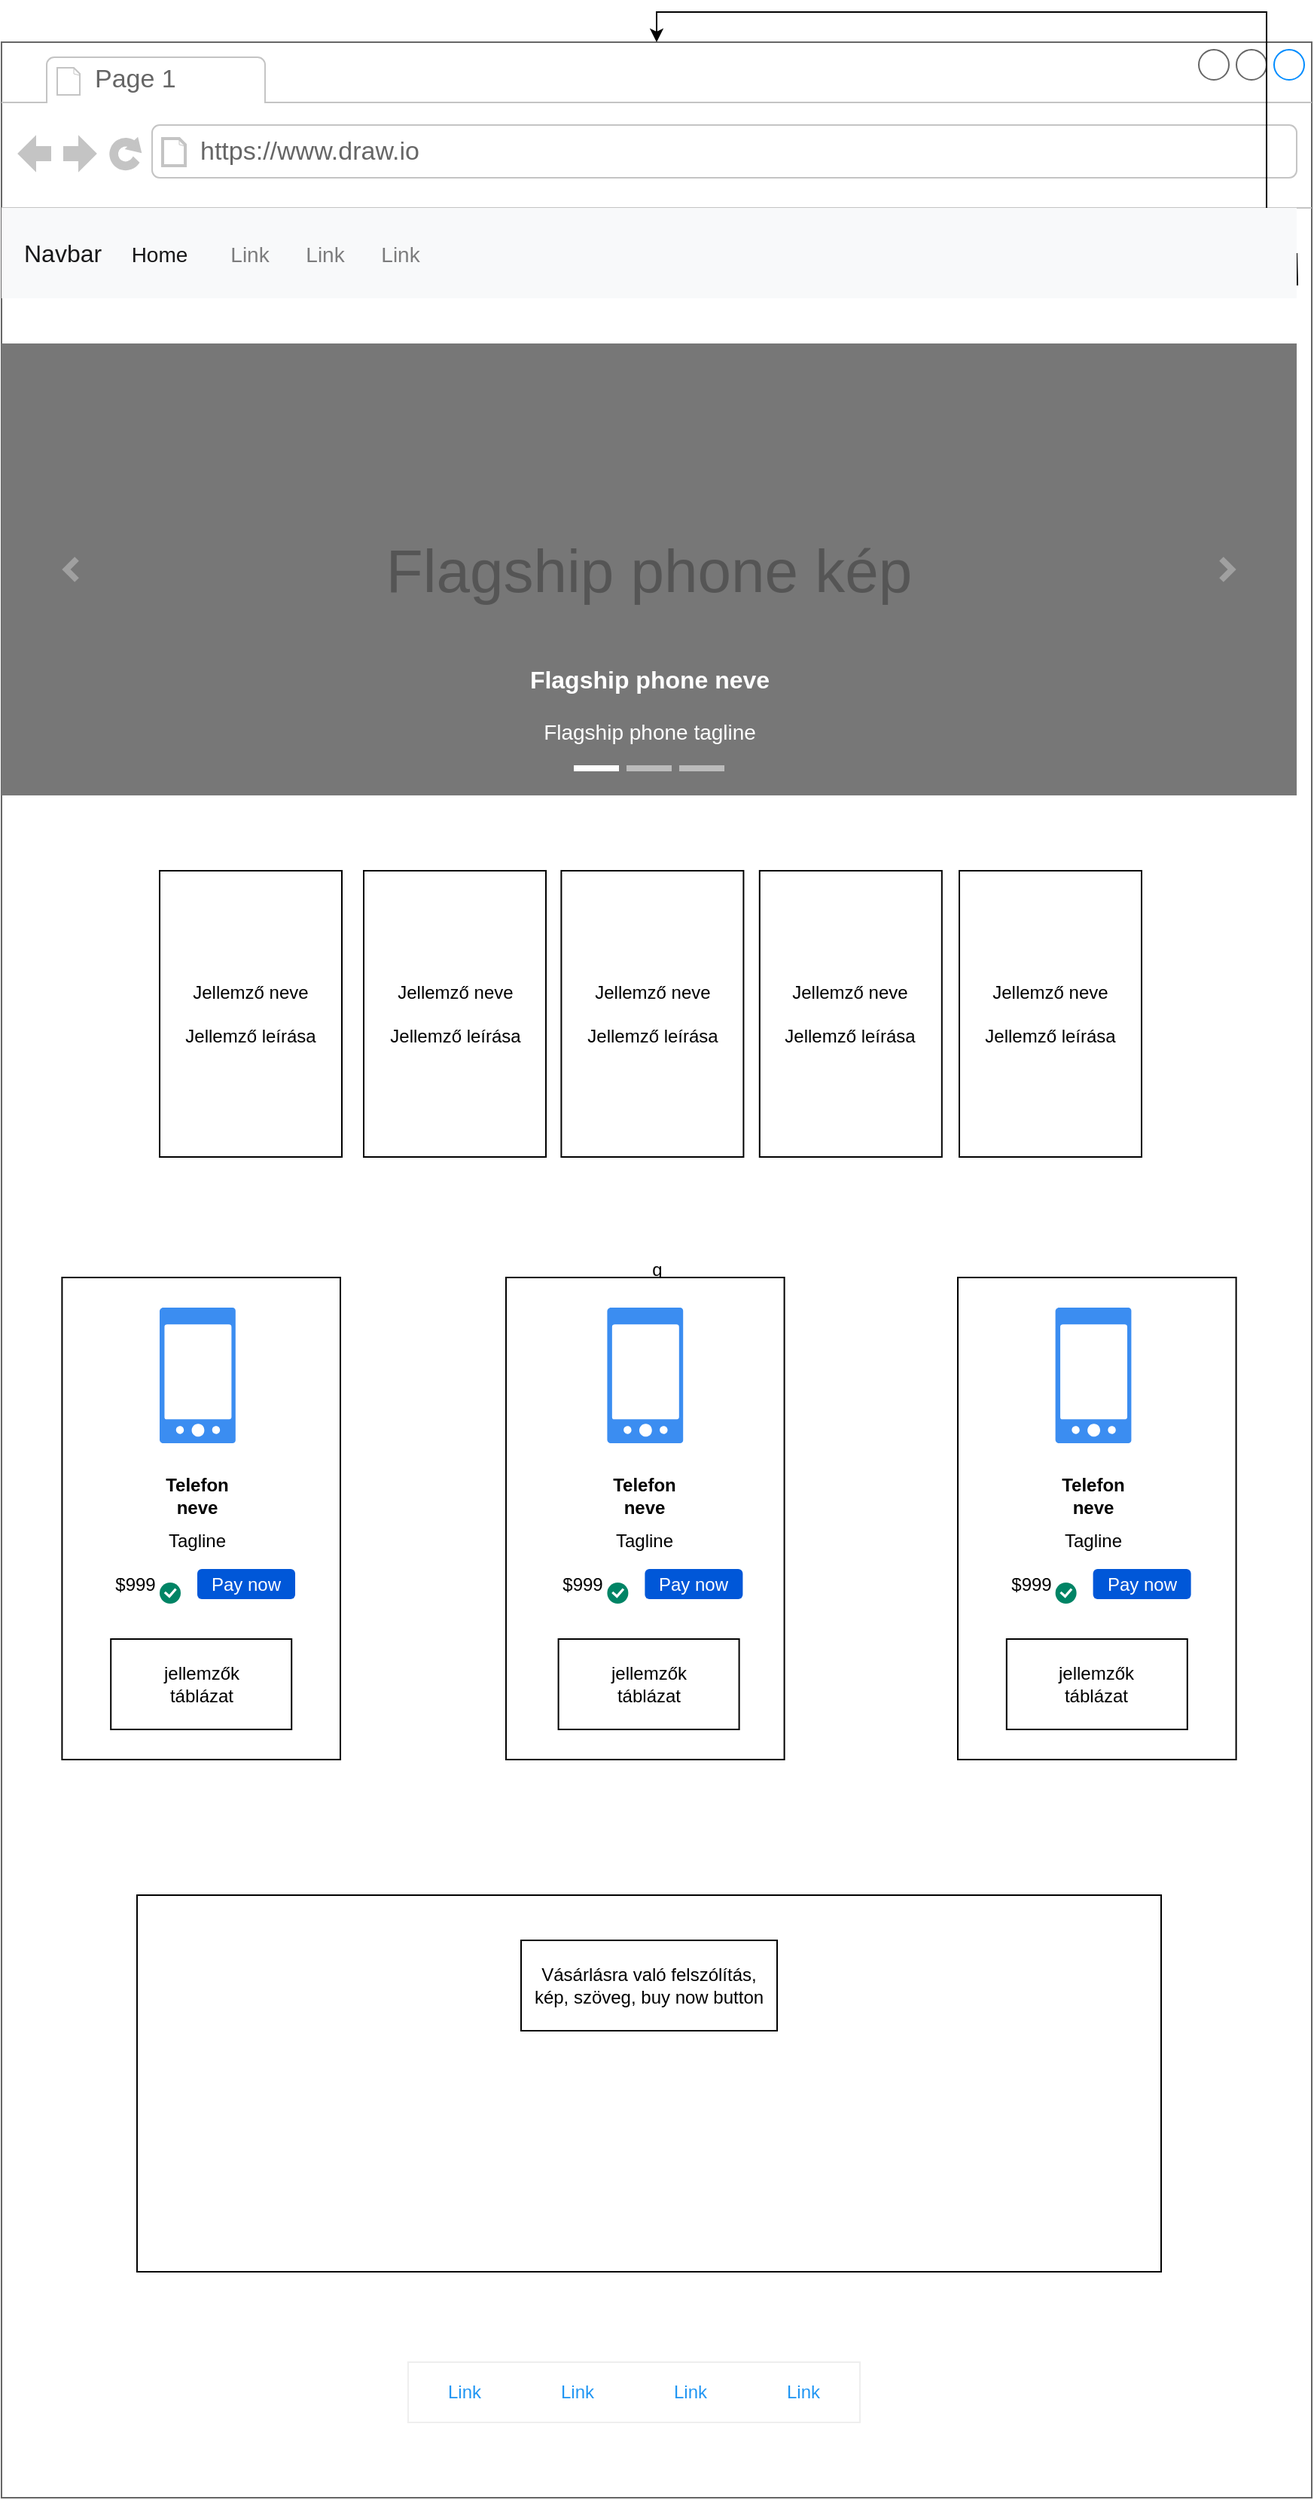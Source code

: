 <mxfile version="24.1.0" type="device">
  <diagram name="1 oldal" id="iBilspwUFqvcRrvfKBuB">
    <mxGraphModel dx="1822" dy="1045" grid="1" gridSize="10" guides="1" tooltips="1" connect="1" arrows="1" fold="1" page="1" pageScale="1" pageWidth="827" pageHeight="1169" math="0" shadow="0">
      <root>
        <mxCell id="0" />
        <mxCell id="1" parent="0" />
        <mxCell id="XsLAN94B-LFSsUaeu0kL-1" value="g" style="strokeWidth=1;shadow=0;dashed=0;align=center;html=1;shape=mxgraph.mockup.containers.browserWindow;rSize=0;strokeColor=#666666;strokeColor2=#008cff;strokeColor3=#c4c4c4;mainText=,;recursiveResize=0;" vertex="1" parent="1">
          <mxGeometry x="80" y="100" width="870" height="1630" as="geometry" />
        </mxCell>
        <mxCell id="XsLAN94B-LFSsUaeu0kL-2" value="Page 1" style="strokeWidth=1;shadow=0;dashed=0;align=center;html=1;shape=mxgraph.mockup.containers.anchor;fontSize=17;fontColor=#666666;align=left;whiteSpace=wrap;" vertex="1" parent="XsLAN94B-LFSsUaeu0kL-1">
          <mxGeometry x="60" y="12" width="110" height="26" as="geometry" />
        </mxCell>
        <mxCell id="XsLAN94B-LFSsUaeu0kL-3" value="https://www.draw.io" style="strokeWidth=1;shadow=0;dashed=0;align=center;html=1;shape=mxgraph.mockup.containers.anchor;rSize=0;fontSize=17;fontColor=#666666;align=left;" vertex="1" parent="XsLAN94B-LFSsUaeu0kL-1">
          <mxGeometry x="130" y="60" width="250" height="26" as="geometry" />
        </mxCell>
        <mxCell id="XsLAN94B-LFSsUaeu0kL-12" style="edgeStyle=orthogonalEdgeStyle;rounded=0;orthogonalLoop=1;jettySize=auto;html=1;exitX=1;exitY=0.5;exitDx=0;exitDy=0;" edge="1" parent="XsLAN94B-LFSsUaeu0kL-1" target="XsLAN94B-LFSsUaeu0kL-1">
          <mxGeometry relative="1" as="geometry">
            <mxPoint x="860" y="140" as="sourcePoint" />
          </mxGeometry>
        </mxCell>
        <mxCell id="XsLAN94B-LFSsUaeu0kL-13" value="Navbar" style="html=1;shadow=0;dashed=0;fillColor=#F8F9FA;strokeColor=none;fontSize=16;fontColor=#181819;align=left;spacing=15;" vertex="1" parent="XsLAN94B-LFSsUaeu0kL-1">
          <mxGeometry y="110" width="860" height="60" as="geometry" />
        </mxCell>
        <mxCell id="XsLAN94B-LFSsUaeu0kL-14" value="Home" style="fillColor=none;strokeColor=none;fontSize=14;fontColor=#181819;align=center;" vertex="1" parent="XsLAN94B-LFSsUaeu0kL-13">
          <mxGeometry width="70" height="40" relative="1" as="geometry">
            <mxPoint x="70" y="10" as="offset" />
          </mxGeometry>
        </mxCell>
        <mxCell id="XsLAN94B-LFSsUaeu0kL-15" value="Link" style="fillColor=none;strokeColor=none;fontSize=14;fontColor=#7C7C7D;align=center;" vertex="1" parent="XsLAN94B-LFSsUaeu0kL-13">
          <mxGeometry width="50" height="40" relative="1" as="geometry">
            <mxPoint x="140" y="10" as="offset" />
          </mxGeometry>
        </mxCell>
        <mxCell id="XsLAN94B-LFSsUaeu0kL-21" value="Link" style="fillColor=none;strokeColor=none;fontSize=14;fontColor=#7C7C7D;align=center;" vertex="1" parent="XsLAN94B-LFSsUaeu0kL-13">
          <mxGeometry x="190" y="10" width="50" height="40" as="geometry" />
        </mxCell>
        <mxCell id="XsLAN94B-LFSsUaeu0kL-22" value="Link" style="fillColor=none;strokeColor=none;fontSize=14;fontColor=#7C7C7D;align=center;" vertex="1" parent="XsLAN94B-LFSsUaeu0kL-13">
          <mxGeometry x="240" y="10" width="50" height="40" as="geometry" />
        </mxCell>
        <mxCell id="XsLAN94B-LFSsUaeu0kL-24" value="Flagship phone kép" style="html=1;shadow=0;dashed=0;strokeColor=none;strokeWidth=1;fillColor=#777777;fontColor=#555555;whiteSpace=wrap;align=center;verticalAlign=middle;fontStyle=0;fontSize=40;" vertex="1" parent="XsLAN94B-LFSsUaeu0kL-1">
          <mxGeometry y="200" width="860" height="300" as="geometry" />
        </mxCell>
        <mxCell id="XsLAN94B-LFSsUaeu0kL-25" value="" style="html=1;verticalLabelPosition=bottom;labelBackgroundColor=#ffffff;verticalAlign=top;shadow=0;dashed=0;strokeWidth=4;shape=mxgraph.ios7.misc.more;strokeColor=#a0a0a0;" vertex="1" parent="XsLAN94B-LFSsUaeu0kL-24">
          <mxGeometry x="1" y="0.5" width="7" height="14" relative="1" as="geometry">
            <mxPoint x="-50" y="-7" as="offset" />
          </mxGeometry>
        </mxCell>
        <mxCell id="XsLAN94B-LFSsUaeu0kL-26" value="" style="flipH=1;html=1;verticalLabelPosition=bottom;labelBackgroundColor=#ffffff;verticalAlign=top;shadow=0;dashed=0;strokeWidth=4;shape=mxgraph.ios7.misc.more;strokeColor=#a0a0a0;" vertex="1" parent="XsLAN94B-LFSsUaeu0kL-24">
          <mxGeometry y="0.5" width="7" height="14" relative="1" as="geometry">
            <mxPoint x="43" y="-7" as="offset" />
          </mxGeometry>
        </mxCell>
        <mxCell id="XsLAN94B-LFSsUaeu0kL-27" value="" style="html=1;shadow=0;strokeColor=none;fillColor=#ffffff;" vertex="1" parent="XsLAN94B-LFSsUaeu0kL-24">
          <mxGeometry x="0.5" y="1" width="30" height="4" relative="1" as="geometry">
            <mxPoint x="-50" y="-20" as="offset" />
          </mxGeometry>
        </mxCell>
        <mxCell id="XsLAN94B-LFSsUaeu0kL-28" value="" style="html=1;shadow=0;strokeColor=none;fillColor=#BBBBBB;" vertex="1" parent="XsLAN94B-LFSsUaeu0kL-24">
          <mxGeometry x="0.5" y="1" width="30" height="4" relative="1" as="geometry">
            <mxPoint x="-15" y="-20" as="offset" />
          </mxGeometry>
        </mxCell>
        <mxCell id="XsLAN94B-LFSsUaeu0kL-29" value="" style="html=1;shadow=0;strokeColor=none;fillColor=#BBBBBB;" vertex="1" parent="XsLAN94B-LFSsUaeu0kL-24">
          <mxGeometry x="0.5" y="1" width="30" height="4" relative="1" as="geometry">
            <mxPoint x="20" y="-20" as="offset" />
          </mxGeometry>
        </mxCell>
        <mxCell id="XsLAN94B-LFSsUaeu0kL-30" value="&lt;font style=&quot;font-size: 16px&quot;&gt;&lt;b&gt;Flagship phone neve&lt;/b&gt;&lt;/font&gt;&lt;br style=&quot;font-size: 14px&quot;&gt;&lt;br style=&quot;font-size: 14px&quot;&gt;Flagship phone tagline" style="html=1;shadow=0;strokeColor=none;fillColor=none;resizeWidth=1;fontColor=#FFFFFF;fontSize=14;" vertex="1" parent="XsLAN94B-LFSsUaeu0kL-24">
          <mxGeometry y="1" width="860.0" height="60" relative="1" as="geometry">
            <mxPoint y="-90" as="offset" />
          </mxGeometry>
        </mxCell>
        <mxCell id="XsLAN94B-LFSsUaeu0kL-31" value="" style="rounded=0;whiteSpace=wrap;html=1;" vertex="1" parent="XsLAN94B-LFSsUaeu0kL-1">
          <mxGeometry x="40.2" y="820" width="184.8" height="320" as="geometry" />
        </mxCell>
        <mxCell id="XsLAN94B-LFSsUaeu0kL-32" value="" style="sketch=0;html=1;aspect=fixed;strokeColor=none;shadow=0;fillColor=#3B8DF1;verticalAlign=top;labelPosition=center;verticalLabelPosition=bottom;shape=mxgraph.gcp2.phone_android" vertex="1" parent="XsLAN94B-LFSsUaeu0kL-1">
          <mxGeometry x="105" y="840" width="50.4" height="90" as="geometry" />
        </mxCell>
        <mxCell id="XsLAN94B-LFSsUaeu0kL-33" value="&lt;b&gt;Telefon neve&lt;/b&gt;" style="text;html=1;align=center;verticalAlign=middle;whiteSpace=wrap;rounded=0;" vertex="1" parent="XsLAN94B-LFSsUaeu0kL-1">
          <mxGeometry x="100.2" y="950" width="60" height="30" as="geometry" />
        </mxCell>
        <mxCell id="XsLAN94B-LFSsUaeu0kL-34" value="Tagline" style="text;html=1;align=center;verticalAlign=middle;whiteSpace=wrap;rounded=0;" vertex="1" parent="XsLAN94B-LFSsUaeu0kL-1">
          <mxGeometry x="100.2" y="980" width="60" height="30" as="geometry" />
        </mxCell>
        <mxCell id="XsLAN94B-LFSsUaeu0kL-35" value="$999" style="text;html=1;align=center;verticalAlign=middle;whiteSpace=wrap;rounded=0;" vertex="1" parent="XsLAN94B-LFSsUaeu0kL-1">
          <mxGeometry x="59" y="1008.5" width="60" height="30" as="geometry" />
        </mxCell>
        <mxCell id="XsLAN94B-LFSsUaeu0kL-36" value="Pay now" style="rounded=1;fillColor=#0057D8;align=center;strokeColor=none;html=1;whiteSpace=wrap;fontColor=#ffffff;fontSize=12;sketch=0;" vertex="1" parent="XsLAN94B-LFSsUaeu0kL-1">
          <mxGeometry x="130" y="1013.5" width="65" height="20" as="geometry" />
        </mxCell>
        <mxCell id="XsLAN94B-LFSsUaeu0kL-37" value="" style="html=1;shadow=0;dashed=0;shape=mxgraph.atlassian.checkbox;fillColor=#008465;strokeColor=none;html=1;sketch=0;" vertex="1" parent="XsLAN94B-LFSsUaeu0kL-1">
          <mxGeometry x="105" y="1022.5" width="14" height="14" as="geometry" />
        </mxCell>
        <mxCell id="XsLAN94B-LFSsUaeu0kL-38" value="jellemzők&lt;div&gt;táblázat&lt;/div&gt;" style="rounded=0;whiteSpace=wrap;html=1;" vertex="1" parent="XsLAN94B-LFSsUaeu0kL-1">
          <mxGeometry x="72.6" y="1060" width="120" height="60" as="geometry" />
        </mxCell>
        <mxCell id="XsLAN94B-LFSsUaeu0kL-39" value="" style="rounded=0;whiteSpace=wrap;html=1;" vertex="1" parent="XsLAN94B-LFSsUaeu0kL-1">
          <mxGeometry x="335" y="820" width="184.8" height="320" as="geometry" />
        </mxCell>
        <mxCell id="XsLAN94B-LFSsUaeu0kL-40" value="" style="sketch=0;html=1;aspect=fixed;strokeColor=none;shadow=0;fillColor=#3B8DF1;verticalAlign=top;labelPosition=center;verticalLabelPosition=bottom;shape=mxgraph.gcp2.phone_android" vertex="1" parent="XsLAN94B-LFSsUaeu0kL-1">
          <mxGeometry x="402.2" y="840" width="50.4" height="90" as="geometry" />
        </mxCell>
        <mxCell id="XsLAN94B-LFSsUaeu0kL-41" value="&lt;b&gt;Telefon neve&lt;/b&gt;" style="text;html=1;align=center;verticalAlign=middle;whiteSpace=wrap;rounded=0;" vertex="1" parent="XsLAN94B-LFSsUaeu0kL-1">
          <mxGeometry x="397.4" y="950" width="60" height="30" as="geometry" />
        </mxCell>
        <mxCell id="XsLAN94B-LFSsUaeu0kL-42" value="Tagline" style="text;html=1;align=center;verticalAlign=middle;whiteSpace=wrap;rounded=0;" vertex="1" parent="XsLAN94B-LFSsUaeu0kL-1">
          <mxGeometry x="397.4" y="980" width="60" height="30" as="geometry" />
        </mxCell>
        <mxCell id="XsLAN94B-LFSsUaeu0kL-43" value="$999" style="text;html=1;align=center;verticalAlign=middle;whiteSpace=wrap;rounded=0;" vertex="1" parent="XsLAN94B-LFSsUaeu0kL-1">
          <mxGeometry x="356.2" y="1008.5" width="60" height="30" as="geometry" />
        </mxCell>
        <mxCell id="XsLAN94B-LFSsUaeu0kL-44" value="Pay now" style="rounded=1;fillColor=#0057D8;align=center;strokeColor=none;html=1;whiteSpace=wrap;fontColor=#ffffff;fontSize=12;sketch=0;" vertex="1" parent="XsLAN94B-LFSsUaeu0kL-1">
          <mxGeometry x="427.2" y="1013.5" width="65" height="20" as="geometry" />
        </mxCell>
        <mxCell id="XsLAN94B-LFSsUaeu0kL-45" value="" style="html=1;shadow=0;dashed=0;shape=mxgraph.atlassian.checkbox;fillColor=#008465;strokeColor=none;html=1;sketch=0;" vertex="1" parent="XsLAN94B-LFSsUaeu0kL-1">
          <mxGeometry x="402.2" y="1022.5" width="14" height="14" as="geometry" />
        </mxCell>
        <mxCell id="XsLAN94B-LFSsUaeu0kL-46" value="jellemzők&lt;div&gt;táblázat&lt;/div&gt;" style="rounded=0;whiteSpace=wrap;html=1;" vertex="1" parent="XsLAN94B-LFSsUaeu0kL-1">
          <mxGeometry x="369.8" y="1060" width="120" height="60" as="geometry" />
        </mxCell>
        <mxCell id="XsLAN94B-LFSsUaeu0kL-47" value="" style="rounded=0;whiteSpace=wrap;html=1;" vertex="1" parent="XsLAN94B-LFSsUaeu0kL-1">
          <mxGeometry x="635" y="820" width="184.8" height="320" as="geometry" />
        </mxCell>
        <mxCell id="XsLAN94B-LFSsUaeu0kL-48" value="" style="sketch=0;html=1;aspect=fixed;strokeColor=none;shadow=0;fillColor=#3B8DF1;verticalAlign=top;labelPosition=center;verticalLabelPosition=bottom;shape=mxgraph.gcp2.phone_android" vertex="1" parent="XsLAN94B-LFSsUaeu0kL-1">
          <mxGeometry x="699.8" y="840" width="50.4" height="90" as="geometry" />
        </mxCell>
        <mxCell id="XsLAN94B-LFSsUaeu0kL-49" value="&lt;b&gt;Telefon neve&lt;/b&gt;" style="text;html=1;align=center;verticalAlign=middle;whiteSpace=wrap;rounded=0;" vertex="1" parent="XsLAN94B-LFSsUaeu0kL-1">
          <mxGeometry x="695" y="950" width="60" height="30" as="geometry" />
        </mxCell>
        <mxCell id="XsLAN94B-LFSsUaeu0kL-50" value="Tagline" style="text;html=1;align=center;verticalAlign=middle;whiteSpace=wrap;rounded=0;" vertex="1" parent="XsLAN94B-LFSsUaeu0kL-1">
          <mxGeometry x="695" y="980" width="60" height="30" as="geometry" />
        </mxCell>
        <mxCell id="XsLAN94B-LFSsUaeu0kL-51" value="$999" style="text;html=1;align=center;verticalAlign=middle;whiteSpace=wrap;rounded=0;" vertex="1" parent="XsLAN94B-LFSsUaeu0kL-1">
          <mxGeometry x="653.8" y="1008.5" width="60" height="30" as="geometry" />
        </mxCell>
        <mxCell id="XsLAN94B-LFSsUaeu0kL-52" value="Pay now" style="rounded=1;fillColor=#0057D8;align=center;strokeColor=none;html=1;whiteSpace=wrap;fontColor=#ffffff;fontSize=12;sketch=0;" vertex="1" parent="XsLAN94B-LFSsUaeu0kL-1">
          <mxGeometry x="724.8" y="1013.5" width="65" height="20" as="geometry" />
        </mxCell>
        <mxCell id="XsLAN94B-LFSsUaeu0kL-53" value="" style="html=1;shadow=0;dashed=0;shape=mxgraph.atlassian.checkbox;fillColor=#008465;strokeColor=none;html=1;sketch=0;" vertex="1" parent="XsLAN94B-LFSsUaeu0kL-1">
          <mxGeometry x="699.8" y="1022.5" width="14" height="14" as="geometry" />
        </mxCell>
        <mxCell id="XsLAN94B-LFSsUaeu0kL-54" value="jellemzők&lt;div&gt;táblázat&lt;/div&gt;" style="rounded=0;whiteSpace=wrap;html=1;" vertex="1" parent="XsLAN94B-LFSsUaeu0kL-1">
          <mxGeometry x="667.4" y="1060" width="120" height="60" as="geometry" />
        </mxCell>
        <mxCell id="XsLAN94B-LFSsUaeu0kL-55" value="Jellemző neve&lt;div&gt;&lt;br&gt;&lt;/div&gt;&lt;div&gt;Jellemző leírása&lt;/div&gt;" style="rounded=0;whiteSpace=wrap;html=1;" vertex="1" parent="XsLAN94B-LFSsUaeu0kL-1">
          <mxGeometry x="105" y="550" width="121" height="190" as="geometry" />
        </mxCell>
        <mxCell id="XsLAN94B-LFSsUaeu0kL-56" value="Jellemző neve&lt;div&gt;&lt;br&gt;&lt;/div&gt;&lt;div&gt;Jellemző leírása&lt;/div&gt;" style="rounded=0;whiteSpace=wrap;html=1;" vertex="1" parent="XsLAN94B-LFSsUaeu0kL-1">
          <mxGeometry x="240.5" y="550" width="121" height="190" as="geometry" />
        </mxCell>
        <mxCell id="XsLAN94B-LFSsUaeu0kL-57" value="Jellemző neve&lt;div&gt;&lt;br&gt;&lt;/div&gt;&lt;div&gt;Jellemző leírása&lt;/div&gt;" style="rounded=0;whiteSpace=wrap;html=1;" vertex="1" parent="XsLAN94B-LFSsUaeu0kL-1">
          <mxGeometry x="371.7" y="550" width="121" height="190" as="geometry" />
        </mxCell>
        <mxCell id="XsLAN94B-LFSsUaeu0kL-58" value="Jellemző neve&lt;div&gt;&lt;br&gt;&lt;/div&gt;&lt;div&gt;Jellemző leírása&lt;/div&gt;" style="rounded=0;whiteSpace=wrap;html=1;" vertex="1" parent="XsLAN94B-LFSsUaeu0kL-1">
          <mxGeometry x="503.4" y="550" width="121" height="190" as="geometry" />
        </mxCell>
        <mxCell id="XsLAN94B-LFSsUaeu0kL-59" value="Jellemző neve&lt;div&gt;&lt;br&gt;&lt;/div&gt;&lt;div&gt;Jellemző leírása&lt;/div&gt;" style="rounded=0;whiteSpace=wrap;html=1;" vertex="1" parent="XsLAN94B-LFSsUaeu0kL-1">
          <mxGeometry x="636" y="550" width="121" height="190" as="geometry" />
        </mxCell>
        <mxCell id="XsLAN94B-LFSsUaeu0kL-62" value="" style="shape=rect;fillColor=#ffffff;strokeColor=#eeeeee;shadow=0;" vertex="1" parent="XsLAN94B-LFSsUaeu0kL-1">
          <mxGeometry x="270" y="1540" width="300" height="40" as="geometry" />
        </mxCell>
        <mxCell id="XsLAN94B-LFSsUaeu0kL-63" value="Link" style="shape=rect;strokeColor=none;fillColor=none;fontSize=12;fontColor=#2196F3;dashed=0;whiteSpace=wrap;html=1;" vertex="1" parent="XsLAN94B-LFSsUaeu0kL-62">
          <mxGeometry width="75" height="40" as="geometry" />
        </mxCell>
        <mxCell id="XsLAN94B-LFSsUaeu0kL-64" value="Link" style="shape=rect;strokeColor=none;fillColor=none;fontSize=12;fontColor=#2196F3;dashed=0;whiteSpace=wrap;html=1;" vertex="1" parent="XsLAN94B-LFSsUaeu0kL-62">
          <mxGeometry x="75" width="75" height="40" as="geometry" />
        </mxCell>
        <mxCell id="XsLAN94B-LFSsUaeu0kL-65" value="Link" style="shape=rect;strokeColor=none;fillColor=none;fontSize=12;fontColor=#2196F3;dashed=0;whiteSpace=wrap;html=1;" vertex="1" parent="XsLAN94B-LFSsUaeu0kL-62">
          <mxGeometry x="150" width="75" height="40" as="geometry" />
        </mxCell>
        <mxCell id="XsLAN94B-LFSsUaeu0kL-66" value="Link" style="shape=rect;strokeColor=none;fillColor=none;fontSize=12;fontColor=#2196F3;dashed=0;whiteSpace=wrap;html=1;" vertex="1" parent="XsLAN94B-LFSsUaeu0kL-62">
          <mxGeometry x="225" width="75" height="40" as="geometry" />
        </mxCell>
        <mxCell id="XsLAN94B-LFSsUaeu0kL-60" value="" style="rounded=0;whiteSpace=wrap;html=1;" vertex="1" parent="1">
          <mxGeometry x="170" y="1330" width="680" height="250" as="geometry" />
        </mxCell>
        <mxCell id="XsLAN94B-LFSsUaeu0kL-61" value="Vásárlásra való felszólítás, kép, szöveg, buy now button" style="rounded=0;whiteSpace=wrap;html=1;" vertex="1" parent="1">
          <mxGeometry x="425" y="1360" width="170" height="60" as="geometry" />
        </mxCell>
      </root>
    </mxGraphModel>
  </diagram>
</mxfile>
